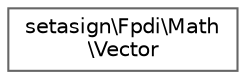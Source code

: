 digraph "Graphical Class Hierarchy"
{
 // LATEX_PDF_SIZE
  bgcolor="transparent";
  edge [fontname=Helvetica,fontsize=10,labelfontname=Helvetica,labelfontsize=10];
  node [fontname=Helvetica,fontsize=10,shape=box,height=0.2,width=0.4];
  rankdir="LR";
  Node0 [id="Node000000",label="setasign\\Fpdi\\Math\l\\Vector",height=0.2,width=0.4,color="grey40", fillcolor="white", style="filled",URL="$classsetasign_1_1Fpdi_1_1Math_1_1Vector.html",tooltip=" "];
}
